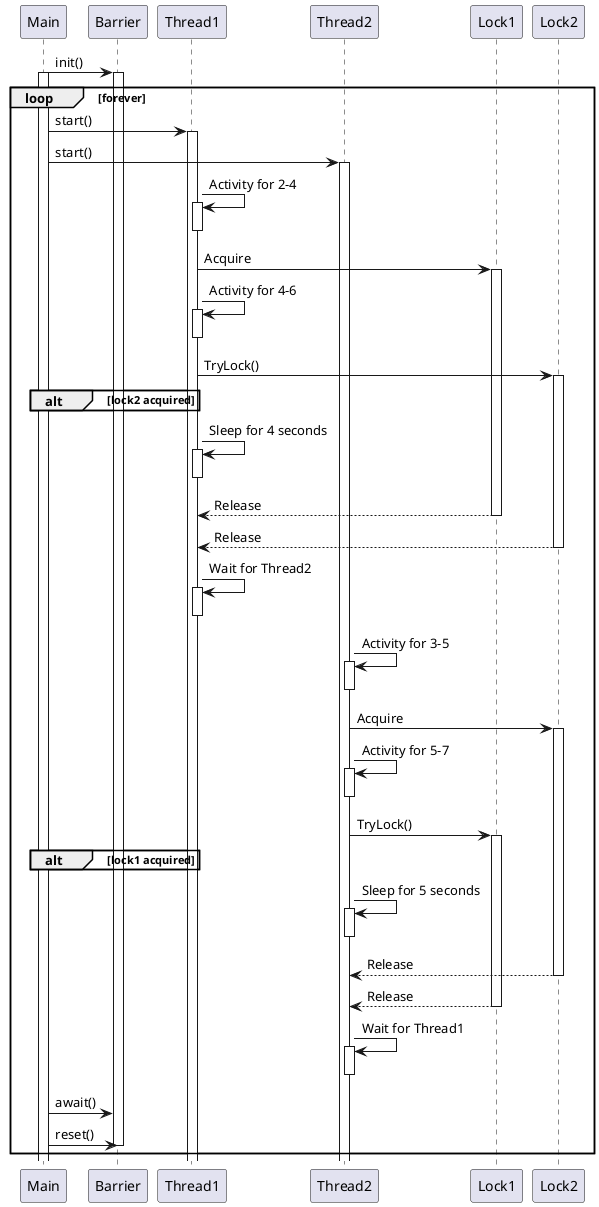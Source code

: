 @startuml

Main -> Barrier : init()
activate Barrier
loop forever

    activate Main
    Main -> Thread1 : start()
    activate Thread1
    Main -> Thread2 : start()
    activate Thread2


    Thread1 -> Thread1 : Activity for 2-4
    activate Thread1
    deactivate Thread1
    Thread1 -> Lock1 : Acquire
    activate Lock1
    Thread1 -> Thread1 : Activity for 4-6
    activate Thread1
    deactivate Thread1
    Thread1 -> Lock2 : TryLock()
    alt lock2 acquired
        activate Lock2
    end
    Thread1 -> Thread1 : Sleep for 4 seconds
    activate Thread1
    deactivate Thread1
    Thread1 <-- Lock1 : Release
    deactivate Lock1
    Thread1 <-- Lock2 : Release
    deactivate Lock2
    Thread1 -> Thread1 : Wait for Thread2
    activate Thread1
    deactivate Thread1

    Thread2 -> Thread2 : Activity for 3-5
    activate Thread2
    deactivate Thread2
    Thread2 -> Lock2 : Acquire
    activate Lock2
    Thread2 -> Thread2 : Activity for 5-7
    activate Thread2
    deactivate Thread2
    Thread2 -> Lock1 : TryLock()
    alt lock1 acquired
        activate Lock1
    end
    activate Lock1
    Thread2 -> Thread2 : Sleep for 5 seconds
    activate Thread2
    deactivate Thread2
    Thread2 <-- Lock2 : Release
    deactivate Lock2
    Thread2 <-- Lock1 : Release
    deactivate Lock1
    Thread2 -> Thread2 : Wait for Thread1
    activate Thread2
    deactivate Thread2

    Main -> Barrier : await()
    Main -> Barrier : reset()
    deactivate Barrier

end loop

@enduml
